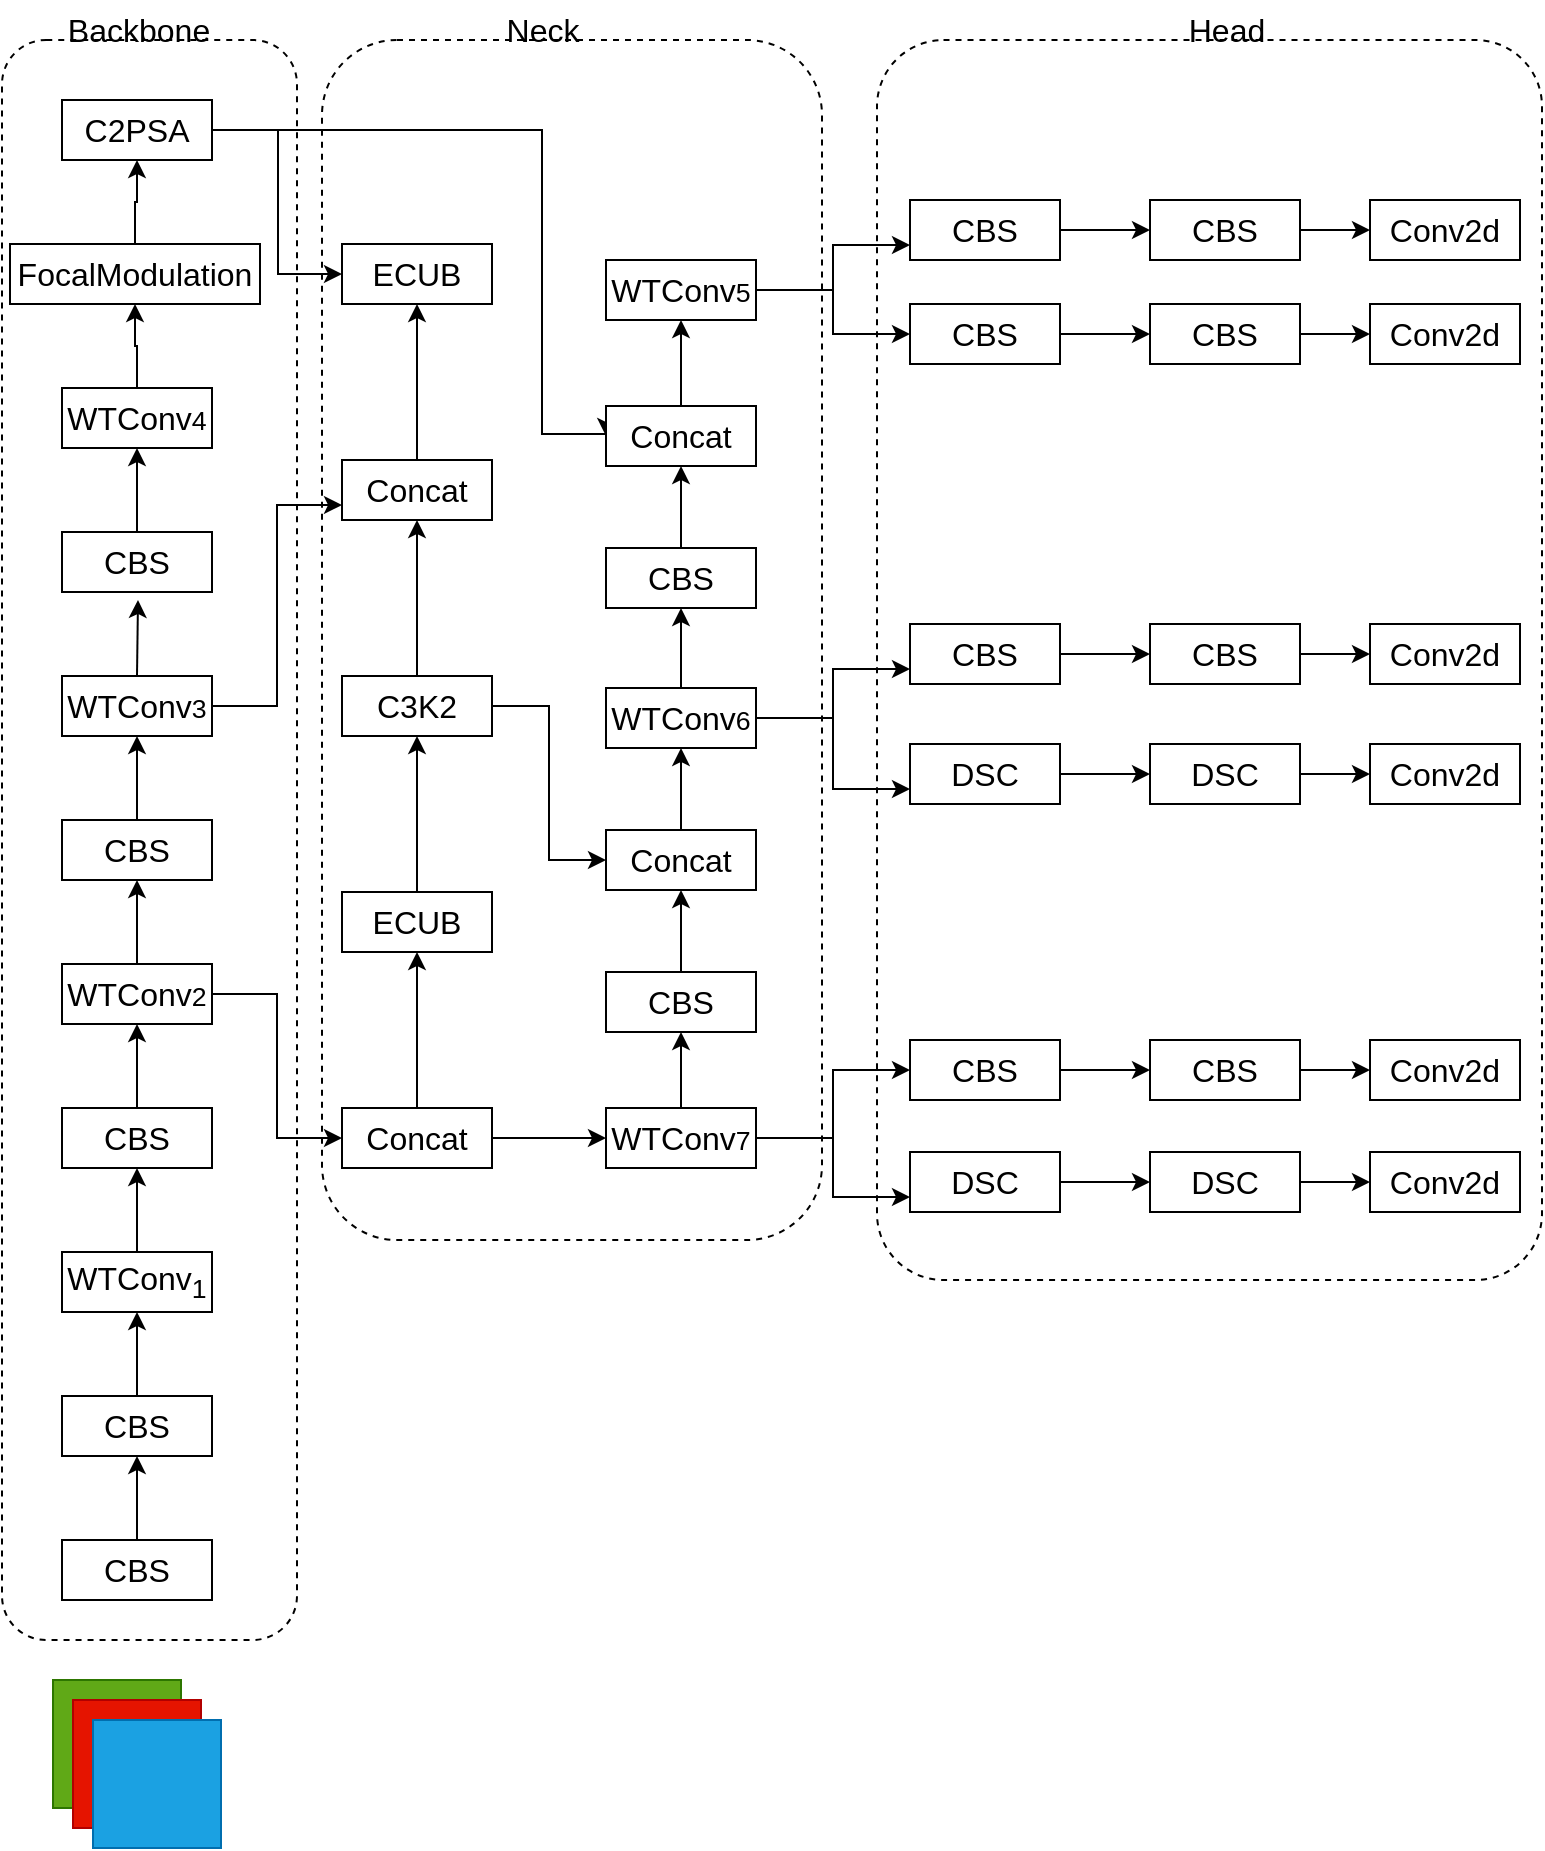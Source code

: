 <mxfile version="26.0.16">
  <diagram name="第 1 页" id="ourI1YcCHOoMs6YP5m4L">
    <mxGraphModel dx="736" dy="1246" grid="1" gridSize="10" guides="1" tooltips="1" connect="1" arrows="1" fold="1" page="1" pageScale="1" pageWidth="827" pageHeight="1169" math="0" shadow="0">
      <root>
        <mxCell id="0" />
        <mxCell id="1" parent="0" />
        <mxCell id="wW0475eGNuNr2B9IRAAF-134" value="" style="rounded=1;whiteSpace=wrap;html=1;fillColor=none;dashed=1;arcSize=10;" vertex="1" parent="1">
          <mxGeometry x="487.5" y="210" width="332.5" height="620" as="geometry" />
        </mxCell>
        <mxCell id="wW0475eGNuNr2B9IRAAF-133" value="" style="rounded=1;whiteSpace=wrap;html=1;fillColor=none;dashed=1;" vertex="1" parent="1">
          <mxGeometry x="210" y="210" width="250" height="600" as="geometry" />
        </mxCell>
        <mxCell id="wW0475eGNuNr2B9IRAAF-23" value="" style="rounded=1;whiteSpace=wrap;html=1;fillColor=none;dashed=1;" vertex="1" parent="1">
          <mxGeometry x="50" y="210" width="147.5" height="800" as="geometry" />
        </mxCell>
        <mxCell id="wW0475eGNuNr2B9IRAAF-55" style="edgeStyle=orthogonalEdgeStyle;rounded=0;orthogonalLoop=1;jettySize=auto;html=1;entryX=0;entryY=0.5;entryDx=0;entryDy=0;" edge="1" parent="1" source="wW0475eGNuNr2B9IRAAF-1" target="wW0475eGNuNr2B9IRAAF-24">
          <mxGeometry relative="1" as="geometry">
            <Array as="points">
              <mxPoint x="188" y="255" />
              <mxPoint x="188" y="327" />
            </Array>
          </mxGeometry>
        </mxCell>
        <mxCell id="wW0475eGNuNr2B9IRAAF-56" style="edgeStyle=orthogonalEdgeStyle;rounded=0;orthogonalLoop=1;jettySize=auto;html=1;entryX=0;entryY=0.5;entryDx=0;entryDy=0;" edge="1" parent="1" source="wW0475eGNuNr2B9IRAAF-1" target="wW0475eGNuNr2B9IRAAF-47">
          <mxGeometry relative="1" as="geometry">
            <Array as="points">
              <mxPoint x="320" y="255" />
              <mxPoint x="320" y="407" />
            </Array>
          </mxGeometry>
        </mxCell>
        <mxCell id="wW0475eGNuNr2B9IRAAF-1" value="C2PSA" style="rounded=0;whiteSpace=wrap;html=1;fontSize=16;" vertex="1" parent="1">
          <mxGeometry x="80" y="240" width="75" height="30" as="geometry" />
        </mxCell>
        <mxCell id="wW0475eGNuNr2B9IRAAF-21" value="" style="edgeStyle=orthogonalEdgeStyle;rounded=0;orthogonalLoop=1;jettySize=auto;html=1;" edge="1" parent="1" source="wW0475eGNuNr2B9IRAAF-2" target="wW0475eGNuNr2B9IRAAF-1">
          <mxGeometry relative="1" as="geometry" />
        </mxCell>
        <mxCell id="wW0475eGNuNr2B9IRAAF-2" value="FocalModulation" style="rounded=0;whiteSpace=wrap;html=1;fontSize=16;" vertex="1" parent="1">
          <mxGeometry x="54" y="312" width="125" height="30" as="geometry" />
        </mxCell>
        <mxCell id="wW0475eGNuNr2B9IRAAF-20" value="" style="edgeStyle=orthogonalEdgeStyle;rounded=0;orthogonalLoop=1;jettySize=auto;html=1;" edge="1" parent="1" source="wW0475eGNuNr2B9IRAAF-3" target="wW0475eGNuNr2B9IRAAF-2">
          <mxGeometry relative="1" as="geometry" />
        </mxCell>
        <mxCell id="wW0475eGNuNr2B9IRAAF-3" value="WTConv&lt;span style=&quot;font-size: 13.333px;&quot;&gt;4&lt;/span&gt;" style="rounded=0;whiteSpace=wrap;html=1;fontSize=16;" vertex="1" parent="1">
          <mxGeometry x="80" y="384" width="75" height="30" as="geometry" />
        </mxCell>
        <mxCell id="wW0475eGNuNr2B9IRAAF-19" value="" style="edgeStyle=orthogonalEdgeStyle;rounded=0;orthogonalLoop=1;jettySize=auto;html=1;" edge="1" parent="1" source="wW0475eGNuNr2B9IRAAF-4" target="wW0475eGNuNr2B9IRAAF-3">
          <mxGeometry relative="1" as="geometry" />
        </mxCell>
        <mxCell id="wW0475eGNuNr2B9IRAAF-4" value="CBS" style="rounded=0;whiteSpace=wrap;html=1;fontSize=16;" vertex="1" parent="1">
          <mxGeometry x="80" y="456" width="75" height="30" as="geometry" />
        </mxCell>
        <mxCell id="wW0475eGNuNr2B9IRAAF-18" style="edgeStyle=orthogonalEdgeStyle;rounded=0;orthogonalLoop=1;jettySize=auto;html=1;exitX=0.5;exitY=0;exitDx=0;exitDy=0;" edge="1" parent="1" source="wW0475eGNuNr2B9IRAAF-5">
          <mxGeometry relative="1" as="geometry">
            <mxPoint x="118" y="490" as="targetPoint" />
          </mxGeometry>
        </mxCell>
        <mxCell id="wW0475eGNuNr2B9IRAAF-54" style="edgeStyle=orthogonalEdgeStyle;rounded=0;orthogonalLoop=1;jettySize=auto;html=1;entryX=0;entryY=0.75;entryDx=0;entryDy=0;" edge="1" parent="1" source="wW0475eGNuNr2B9IRAAF-5" target="wW0475eGNuNr2B9IRAAF-26">
          <mxGeometry relative="1" as="geometry" />
        </mxCell>
        <mxCell id="wW0475eGNuNr2B9IRAAF-5" value="WTConv&lt;span style=&quot;font-size: 13.333px;&quot;&gt;3&lt;/span&gt;" style="rounded=0;whiteSpace=wrap;html=1;fontSize=16;" vertex="1" parent="1">
          <mxGeometry x="80" y="528" width="75" height="30" as="geometry" />
        </mxCell>
        <mxCell id="wW0475eGNuNr2B9IRAAF-17" style="edgeStyle=orthogonalEdgeStyle;rounded=0;orthogonalLoop=1;jettySize=auto;html=1;exitX=0.5;exitY=0;exitDx=0;exitDy=0;" edge="1" parent="1" source="wW0475eGNuNr2B9IRAAF-6" target="wW0475eGNuNr2B9IRAAF-5">
          <mxGeometry relative="1" as="geometry" />
        </mxCell>
        <mxCell id="wW0475eGNuNr2B9IRAAF-6" value="CBS" style="rounded=0;whiteSpace=wrap;html=1;fontSize=16;" vertex="1" parent="1">
          <mxGeometry x="80" y="600" width="75" height="30" as="geometry" />
        </mxCell>
        <mxCell id="wW0475eGNuNr2B9IRAAF-16" style="edgeStyle=orthogonalEdgeStyle;rounded=0;orthogonalLoop=1;jettySize=auto;html=1;exitX=0.5;exitY=0;exitDx=0;exitDy=0;entryX=0.5;entryY=1;entryDx=0;entryDy=0;" edge="1" parent="1" source="wW0475eGNuNr2B9IRAAF-7" target="wW0475eGNuNr2B9IRAAF-6">
          <mxGeometry relative="1" as="geometry" />
        </mxCell>
        <mxCell id="wW0475eGNuNr2B9IRAAF-53" style="edgeStyle=orthogonalEdgeStyle;rounded=0;orthogonalLoop=1;jettySize=auto;html=1;exitX=1;exitY=0.5;exitDx=0;exitDy=0;entryX=0;entryY=0.5;entryDx=0;entryDy=0;" edge="1" parent="1" source="wW0475eGNuNr2B9IRAAF-7" target="wW0475eGNuNr2B9IRAAF-36">
          <mxGeometry relative="1" as="geometry" />
        </mxCell>
        <mxCell id="wW0475eGNuNr2B9IRAAF-7" value="WTConv&lt;span style=&quot;font-size: 13.333px;&quot;&gt;2&lt;/span&gt;" style="rounded=0;whiteSpace=wrap;html=1;fontSize=16;" vertex="1" parent="1">
          <mxGeometry x="80" y="672" width="75" height="30" as="geometry" />
        </mxCell>
        <mxCell id="wW0475eGNuNr2B9IRAAF-15" style="edgeStyle=orthogonalEdgeStyle;rounded=0;orthogonalLoop=1;jettySize=auto;html=1;exitX=0.5;exitY=0;exitDx=0;exitDy=0;entryX=0.5;entryY=1;entryDx=0;entryDy=0;" edge="1" parent="1" source="wW0475eGNuNr2B9IRAAF-8" target="wW0475eGNuNr2B9IRAAF-7">
          <mxGeometry relative="1" as="geometry" />
        </mxCell>
        <mxCell id="wW0475eGNuNr2B9IRAAF-8" value="CBS" style="rounded=0;whiteSpace=wrap;html=1;fontSize=16;" vertex="1" parent="1">
          <mxGeometry x="80" y="744" width="75" height="30" as="geometry" />
        </mxCell>
        <mxCell id="wW0475eGNuNr2B9IRAAF-14" style="edgeStyle=orthogonalEdgeStyle;rounded=0;orthogonalLoop=1;jettySize=auto;html=1;exitX=0.5;exitY=0;exitDx=0;exitDy=0;entryX=0.5;entryY=1;entryDx=0;entryDy=0;" edge="1" parent="1" source="wW0475eGNuNr2B9IRAAF-9" target="wW0475eGNuNr2B9IRAAF-8">
          <mxGeometry relative="1" as="geometry" />
        </mxCell>
        <mxCell id="wW0475eGNuNr2B9IRAAF-9" value="WTConv&lt;sub&gt;1&lt;/sub&gt;" style="rounded=0;whiteSpace=wrap;html=1;fontSize=16;" vertex="1" parent="1">
          <mxGeometry x="80" y="816" width="75" height="30" as="geometry" />
        </mxCell>
        <mxCell id="wW0475eGNuNr2B9IRAAF-13" style="edgeStyle=orthogonalEdgeStyle;rounded=0;orthogonalLoop=1;jettySize=auto;html=1;exitX=0.5;exitY=0;exitDx=0;exitDy=0;entryX=0.5;entryY=1;entryDx=0;entryDy=0;" edge="1" parent="1" source="wW0475eGNuNr2B9IRAAF-10" target="wW0475eGNuNr2B9IRAAF-9">
          <mxGeometry relative="1" as="geometry" />
        </mxCell>
        <mxCell id="wW0475eGNuNr2B9IRAAF-10" value="CBS" style="rounded=0;whiteSpace=wrap;html=1;fontSize=16;" vertex="1" parent="1">
          <mxGeometry x="80" y="888" width="75" height="30" as="geometry" />
        </mxCell>
        <mxCell id="wW0475eGNuNr2B9IRAAF-12" style="edgeStyle=orthogonalEdgeStyle;rounded=0;orthogonalLoop=1;jettySize=auto;html=1;exitX=0.5;exitY=0;exitDx=0;exitDy=0;entryX=0.5;entryY=1;entryDx=0;entryDy=0;" edge="1" parent="1" source="wW0475eGNuNr2B9IRAAF-11" target="wW0475eGNuNr2B9IRAAF-10">
          <mxGeometry relative="1" as="geometry" />
        </mxCell>
        <mxCell id="wW0475eGNuNr2B9IRAAF-11" value="CBS" style="rounded=0;whiteSpace=wrap;html=1;fontSize=16;" vertex="1" parent="1">
          <mxGeometry x="80" y="960" width="75" height="30" as="geometry" />
        </mxCell>
        <mxCell id="wW0475eGNuNr2B9IRAAF-24" value="ECUB" style="rounded=0;whiteSpace=wrap;html=1;fontSize=16;" vertex="1" parent="1">
          <mxGeometry x="220" y="312" width="75" height="30" as="geometry" />
        </mxCell>
        <mxCell id="wW0475eGNuNr2B9IRAAF-25" value="" style="edgeStyle=orthogonalEdgeStyle;rounded=0;orthogonalLoop=1;jettySize=auto;html=1;" edge="1" parent="1" source="wW0475eGNuNr2B9IRAAF-26" target="wW0475eGNuNr2B9IRAAF-24">
          <mxGeometry relative="1" as="geometry" />
        </mxCell>
        <mxCell id="wW0475eGNuNr2B9IRAAF-26" value="Concat" style="rounded=0;whiteSpace=wrap;html=1;fontSize=16;" vertex="1" parent="1">
          <mxGeometry x="220" y="420" width="75" height="30" as="geometry" />
        </mxCell>
        <mxCell id="wW0475eGNuNr2B9IRAAF-125" style="edgeStyle=orthogonalEdgeStyle;rounded=0;orthogonalLoop=1;jettySize=auto;html=1;entryX=0.5;entryY=1;entryDx=0;entryDy=0;" edge="1" parent="1" source="wW0475eGNuNr2B9IRAAF-28" target="wW0475eGNuNr2B9IRAAF-30">
          <mxGeometry relative="1" as="geometry" />
        </mxCell>
        <mxCell id="wW0475eGNuNr2B9IRAAF-28" value="CBS" style="rounded=0;whiteSpace=wrap;html=1;fontSize=16;" vertex="1" parent="1">
          <mxGeometry x="352" y="676" width="75" height="30" as="geometry" />
        </mxCell>
        <mxCell id="wW0475eGNuNr2B9IRAAF-120" value="" style="edgeStyle=orthogonalEdgeStyle;rounded=0;orthogonalLoop=1;jettySize=auto;html=1;" edge="1" parent="1" source="wW0475eGNuNr2B9IRAAF-30" target="wW0475eGNuNr2B9IRAAF-51">
          <mxGeometry relative="1" as="geometry" />
        </mxCell>
        <mxCell id="wW0475eGNuNr2B9IRAAF-30" value="Concat" style="rounded=0;whiteSpace=wrap;html=1;fontSize=16;" vertex="1" parent="1">
          <mxGeometry x="352" y="605" width="75" height="30" as="geometry" />
        </mxCell>
        <mxCell id="wW0475eGNuNr2B9IRAAF-31" style="edgeStyle=orthogonalEdgeStyle;rounded=0;orthogonalLoop=1;jettySize=auto;html=1;exitX=0.5;exitY=0;exitDx=0;exitDy=0;entryX=0.5;entryY=1;entryDx=0;entryDy=0;" edge="1" parent="1" source="wW0475eGNuNr2B9IRAAF-32" target="wW0475eGNuNr2B9IRAAF-26">
          <mxGeometry relative="1" as="geometry">
            <mxPoint x="258" y="562" as="targetPoint" />
          </mxGeometry>
        </mxCell>
        <mxCell id="wW0475eGNuNr2B9IRAAF-57" style="edgeStyle=orthogonalEdgeStyle;rounded=0;orthogonalLoop=1;jettySize=auto;html=1;entryX=0;entryY=0.5;entryDx=0;entryDy=0;" edge="1" parent="1" source="wW0475eGNuNr2B9IRAAF-32" target="wW0475eGNuNr2B9IRAAF-30">
          <mxGeometry relative="1" as="geometry" />
        </mxCell>
        <mxCell id="wW0475eGNuNr2B9IRAAF-32" value="C3K2" style="rounded=0;whiteSpace=wrap;html=1;fontSize=16;" vertex="1" parent="1">
          <mxGeometry x="220" y="528" width="75" height="30" as="geometry" />
        </mxCell>
        <mxCell id="wW0475eGNuNr2B9IRAAF-33" style="edgeStyle=orthogonalEdgeStyle;rounded=0;orthogonalLoop=1;jettySize=auto;html=1;exitX=0.5;exitY=0;exitDx=0;exitDy=0;" edge="1" parent="1" source="wW0475eGNuNr2B9IRAAF-34" target="wW0475eGNuNr2B9IRAAF-32">
          <mxGeometry relative="1" as="geometry" />
        </mxCell>
        <mxCell id="wW0475eGNuNr2B9IRAAF-34" value="ECUB" style="rounded=0;whiteSpace=wrap;html=1;fontSize=16;" vertex="1" parent="1">
          <mxGeometry x="220" y="636" width="75" height="30" as="geometry" />
        </mxCell>
        <mxCell id="wW0475eGNuNr2B9IRAAF-35" style="edgeStyle=orthogonalEdgeStyle;rounded=0;orthogonalLoop=1;jettySize=auto;html=1;exitX=0.5;exitY=0;exitDx=0;exitDy=0;entryX=0.5;entryY=1;entryDx=0;entryDy=0;" edge="1" parent="1" source="wW0475eGNuNr2B9IRAAF-36" target="wW0475eGNuNr2B9IRAAF-34">
          <mxGeometry relative="1" as="geometry" />
        </mxCell>
        <mxCell id="wW0475eGNuNr2B9IRAAF-60" style="edgeStyle=orthogonalEdgeStyle;rounded=0;orthogonalLoop=1;jettySize=auto;html=1;entryX=0;entryY=0.5;entryDx=0;entryDy=0;" edge="1" parent="1" source="wW0475eGNuNr2B9IRAAF-36" target="wW0475eGNuNr2B9IRAAF-52">
          <mxGeometry relative="1" as="geometry" />
        </mxCell>
        <mxCell id="wW0475eGNuNr2B9IRAAF-36" value="Concat" style="rounded=0;whiteSpace=wrap;html=1;fontSize=16;" vertex="1" parent="1">
          <mxGeometry x="220" y="744" width="75" height="30" as="geometry" />
        </mxCell>
        <mxCell id="wW0475eGNuNr2B9IRAAF-116" style="edgeStyle=orthogonalEdgeStyle;rounded=0;orthogonalLoop=1;jettySize=auto;html=1;entryX=0;entryY=0.75;entryDx=0;entryDy=0;" edge="1" parent="1" source="wW0475eGNuNr2B9IRAAF-45" target="wW0475eGNuNr2B9IRAAF-61">
          <mxGeometry relative="1" as="geometry" />
        </mxCell>
        <mxCell id="wW0475eGNuNr2B9IRAAF-117" style="edgeStyle=orthogonalEdgeStyle;rounded=0;orthogonalLoop=1;jettySize=auto;html=1;" edge="1" parent="1" source="wW0475eGNuNr2B9IRAAF-45" target="wW0475eGNuNr2B9IRAAF-92">
          <mxGeometry relative="1" as="geometry" />
        </mxCell>
        <mxCell id="wW0475eGNuNr2B9IRAAF-45" value="WTConv&lt;span style=&quot;font-size: 13.333px;&quot;&gt;5&lt;/span&gt;" style="rounded=0;whiteSpace=wrap;html=1;fontSize=16;" vertex="1" parent="1">
          <mxGeometry x="352" y="320" width="75" height="30" as="geometry" />
        </mxCell>
        <mxCell id="wW0475eGNuNr2B9IRAAF-46" style="edgeStyle=orthogonalEdgeStyle;rounded=0;orthogonalLoop=1;jettySize=auto;html=1;exitX=0.5;exitY=0;exitDx=0;exitDy=0;entryX=0.5;entryY=1;entryDx=0;entryDy=0;" edge="1" parent="1" source="wW0475eGNuNr2B9IRAAF-47" target="wW0475eGNuNr2B9IRAAF-45">
          <mxGeometry relative="1" as="geometry" />
        </mxCell>
        <mxCell id="wW0475eGNuNr2B9IRAAF-47" value="Concat" style="rounded=0;whiteSpace=wrap;html=1;fontSize=16;" vertex="1" parent="1">
          <mxGeometry x="352" y="393" width="75" height="30" as="geometry" />
        </mxCell>
        <mxCell id="wW0475eGNuNr2B9IRAAF-48" style="edgeStyle=orthogonalEdgeStyle;rounded=0;orthogonalLoop=1;jettySize=auto;html=1;exitX=0.5;exitY=0;exitDx=0;exitDy=0;entryX=0.5;entryY=1;entryDx=0;entryDy=0;" edge="1" parent="1" source="wW0475eGNuNr2B9IRAAF-49" target="wW0475eGNuNr2B9IRAAF-47">
          <mxGeometry relative="1" as="geometry" />
        </mxCell>
        <mxCell id="wW0475eGNuNr2B9IRAAF-49" value="CBS" style="rounded=0;whiteSpace=wrap;html=1;fontSize=16;" vertex="1" parent="1">
          <mxGeometry x="352" y="464" width="75" height="30" as="geometry" />
        </mxCell>
        <mxCell id="wW0475eGNuNr2B9IRAAF-50" style="edgeStyle=orthogonalEdgeStyle;rounded=0;orthogonalLoop=1;jettySize=auto;html=1;exitX=0.5;exitY=0;exitDx=0;exitDy=0;entryX=0.5;entryY=1;entryDx=0;entryDy=0;" edge="1" parent="1" source="wW0475eGNuNr2B9IRAAF-51" target="wW0475eGNuNr2B9IRAAF-49">
          <mxGeometry relative="1" as="geometry" />
        </mxCell>
        <mxCell id="wW0475eGNuNr2B9IRAAF-126" style="edgeStyle=orthogonalEdgeStyle;rounded=0;orthogonalLoop=1;jettySize=auto;html=1;entryX=0;entryY=0.75;entryDx=0;entryDy=0;" edge="1" parent="1" source="wW0475eGNuNr2B9IRAAF-51" target="wW0475eGNuNr2B9IRAAF-97">
          <mxGeometry relative="1" as="geometry" />
        </mxCell>
        <mxCell id="wW0475eGNuNr2B9IRAAF-127" style="edgeStyle=orthogonalEdgeStyle;rounded=0;orthogonalLoop=1;jettySize=auto;html=1;entryX=0;entryY=0.75;entryDx=0;entryDy=0;" edge="1" parent="1" source="wW0475eGNuNr2B9IRAAF-51" target="wW0475eGNuNr2B9IRAAF-102">
          <mxGeometry relative="1" as="geometry" />
        </mxCell>
        <mxCell id="wW0475eGNuNr2B9IRAAF-51" value="WTConv&lt;span style=&quot;font-size: 13.333px;&quot;&gt;6&lt;/span&gt;" style="rounded=0;whiteSpace=wrap;html=1;fontSize=16;" vertex="1" parent="1">
          <mxGeometry x="352" y="534" width="75" height="30" as="geometry" />
        </mxCell>
        <mxCell id="wW0475eGNuNr2B9IRAAF-124" style="edgeStyle=orthogonalEdgeStyle;rounded=0;orthogonalLoop=1;jettySize=auto;html=1;entryX=0.5;entryY=1;entryDx=0;entryDy=0;" edge="1" parent="1" source="wW0475eGNuNr2B9IRAAF-52" target="wW0475eGNuNr2B9IRAAF-28">
          <mxGeometry relative="1" as="geometry" />
        </mxCell>
        <mxCell id="wW0475eGNuNr2B9IRAAF-128" style="edgeStyle=orthogonalEdgeStyle;rounded=0;orthogonalLoop=1;jettySize=auto;html=1;entryX=0;entryY=0.5;entryDx=0;entryDy=0;" edge="1" parent="1" source="wW0475eGNuNr2B9IRAAF-52" target="wW0475eGNuNr2B9IRAAF-107">
          <mxGeometry relative="1" as="geometry" />
        </mxCell>
        <mxCell id="wW0475eGNuNr2B9IRAAF-129" style="edgeStyle=orthogonalEdgeStyle;rounded=0;orthogonalLoop=1;jettySize=auto;html=1;entryX=0;entryY=0.75;entryDx=0;entryDy=0;" edge="1" parent="1" source="wW0475eGNuNr2B9IRAAF-52" target="wW0475eGNuNr2B9IRAAF-112">
          <mxGeometry relative="1" as="geometry" />
        </mxCell>
        <mxCell id="wW0475eGNuNr2B9IRAAF-52" value="WTConv&lt;span style=&quot;font-size: 13.333px;&quot;&gt;7&lt;/span&gt;" style="rounded=0;whiteSpace=wrap;html=1;fontSize=16;" vertex="1" parent="1">
          <mxGeometry x="352" y="744" width="75" height="30" as="geometry" />
        </mxCell>
        <mxCell id="wW0475eGNuNr2B9IRAAF-64" value="" style="edgeStyle=orthogonalEdgeStyle;rounded=0;orthogonalLoop=1;jettySize=auto;html=1;" edge="1" parent="1" source="wW0475eGNuNr2B9IRAAF-61" target="wW0475eGNuNr2B9IRAAF-63">
          <mxGeometry relative="1" as="geometry" />
        </mxCell>
        <mxCell id="wW0475eGNuNr2B9IRAAF-61" value="CBS" style="rounded=0;whiteSpace=wrap;html=1;fontSize=16;" vertex="1" parent="1">
          <mxGeometry x="504" y="290" width="75" height="30" as="geometry" />
        </mxCell>
        <mxCell id="wW0475eGNuNr2B9IRAAF-62" value="Conv2d" style="rounded=0;whiteSpace=wrap;html=1;fontSize=16;" vertex="1" parent="1">
          <mxGeometry x="734" y="290" width="75" height="30" as="geometry" />
        </mxCell>
        <mxCell id="wW0475eGNuNr2B9IRAAF-65" value="" style="edgeStyle=orthogonalEdgeStyle;rounded=0;orthogonalLoop=1;jettySize=auto;html=1;" edge="1" parent="1" source="wW0475eGNuNr2B9IRAAF-63" target="wW0475eGNuNr2B9IRAAF-62">
          <mxGeometry relative="1" as="geometry" />
        </mxCell>
        <mxCell id="wW0475eGNuNr2B9IRAAF-63" value="CBS" style="rounded=0;whiteSpace=wrap;html=1;fontSize=16;" vertex="1" parent="1">
          <mxGeometry x="624" y="290" width="75" height="30" as="geometry" />
        </mxCell>
        <mxCell id="wW0475eGNuNr2B9IRAAF-91" value="" style="edgeStyle=orthogonalEdgeStyle;rounded=0;orthogonalLoop=1;jettySize=auto;html=1;" edge="1" parent="1" source="wW0475eGNuNr2B9IRAAF-92" target="wW0475eGNuNr2B9IRAAF-95">
          <mxGeometry relative="1" as="geometry" />
        </mxCell>
        <mxCell id="wW0475eGNuNr2B9IRAAF-92" value="CBS" style="rounded=0;whiteSpace=wrap;html=1;fontSize=16;" vertex="1" parent="1">
          <mxGeometry x="504" y="342" width="75" height="30" as="geometry" />
        </mxCell>
        <mxCell id="wW0475eGNuNr2B9IRAAF-93" value="Conv2d" style="rounded=0;whiteSpace=wrap;html=1;fontSize=16;" vertex="1" parent="1">
          <mxGeometry x="734" y="342" width="75" height="30" as="geometry" />
        </mxCell>
        <mxCell id="wW0475eGNuNr2B9IRAAF-94" value="" style="edgeStyle=orthogonalEdgeStyle;rounded=0;orthogonalLoop=1;jettySize=auto;html=1;" edge="1" parent="1" source="wW0475eGNuNr2B9IRAAF-95" target="wW0475eGNuNr2B9IRAAF-93">
          <mxGeometry relative="1" as="geometry" />
        </mxCell>
        <mxCell id="wW0475eGNuNr2B9IRAAF-95" value="CBS" style="rounded=0;whiteSpace=wrap;html=1;fontSize=16;" vertex="1" parent="1">
          <mxGeometry x="624" y="342" width="75" height="30" as="geometry" />
        </mxCell>
        <mxCell id="wW0475eGNuNr2B9IRAAF-96" value="" style="edgeStyle=orthogonalEdgeStyle;rounded=0;orthogonalLoop=1;jettySize=auto;html=1;" edge="1" parent="1" source="wW0475eGNuNr2B9IRAAF-97" target="wW0475eGNuNr2B9IRAAF-100">
          <mxGeometry relative="1" as="geometry" />
        </mxCell>
        <mxCell id="wW0475eGNuNr2B9IRAAF-97" value="CBS" style="rounded=0;whiteSpace=wrap;html=1;fontSize=16;" vertex="1" parent="1">
          <mxGeometry x="504" y="502" width="75" height="30" as="geometry" />
        </mxCell>
        <mxCell id="wW0475eGNuNr2B9IRAAF-98" value="Conv2d" style="rounded=0;whiteSpace=wrap;html=1;fontSize=16;" vertex="1" parent="1">
          <mxGeometry x="734" y="502" width="75" height="30" as="geometry" />
        </mxCell>
        <mxCell id="wW0475eGNuNr2B9IRAAF-99" value="" style="edgeStyle=orthogonalEdgeStyle;rounded=0;orthogonalLoop=1;jettySize=auto;html=1;" edge="1" parent="1" source="wW0475eGNuNr2B9IRAAF-100" target="wW0475eGNuNr2B9IRAAF-98">
          <mxGeometry relative="1" as="geometry" />
        </mxCell>
        <mxCell id="wW0475eGNuNr2B9IRAAF-100" value="CBS" style="rounded=0;whiteSpace=wrap;html=1;fontSize=16;" vertex="1" parent="1">
          <mxGeometry x="624" y="502" width="75" height="30" as="geometry" />
        </mxCell>
        <mxCell id="wW0475eGNuNr2B9IRAAF-101" value="" style="edgeStyle=orthogonalEdgeStyle;rounded=0;orthogonalLoop=1;jettySize=auto;html=1;" edge="1" parent="1" source="wW0475eGNuNr2B9IRAAF-102" target="wW0475eGNuNr2B9IRAAF-105">
          <mxGeometry relative="1" as="geometry" />
        </mxCell>
        <mxCell id="wW0475eGNuNr2B9IRAAF-102" value="DSC" style="rounded=0;whiteSpace=wrap;html=1;fontSize=16;" vertex="1" parent="1">
          <mxGeometry x="504" y="562" width="75" height="30" as="geometry" />
        </mxCell>
        <mxCell id="wW0475eGNuNr2B9IRAAF-103" value="Conv2d" style="rounded=0;whiteSpace=wrap;html=1;fontSize=16;" vertex="1" parent="1">
          <mxGeometry x="734" y="562" width="75" height="30" as="geometry" />
        </mxCell>
        <mxCell id="wW0475eGNuNr2B9IRAAF-104" value="" style="edgeStyle=orthogonalEdgeStyle;rounded=0;orthogonalLoop=1;jettySize=auto;html=1;" edge="1" parent="1" source="wW0475eGNuNr2B9IRAAF-105" target="wW0475eGNuNr2B9IRAAF-103">
          <mxGeometry relative="1" as="geometry" />
        </mxCell>
        <mxCell id="wW0475eGNuNr2B9IRAAF-105" value="DSC" style="rounded=0;whiteSpace=wrap;html=1;fontSize=16;" vertex="1" parent="1">
          <mxGeometry x="624" y="562" width="75" height="30" as="geometry" />
        </mxCell>
        <mxCell id="wW0475eGNuNr2B9IRAAF-106" value="" style="edgeStyle=orthogonalEdgeStyle;rounded=0;orthogonalLoop=1;jettySize=auto;html=1;" edge="1" parent="1" source="wW0475eGNuNr2B9IRAAF-107" target="wW0475eGNuNr2B9IRAAF-110">
          <mxGeometry relative="1" as="geometry" />
        </mxCell>
        <mxCell id="wW0475eGNuNr2B9IRAAF-107" value="CBS" style="rounded=0;whiteSpace=wrap;html=1;fontSize=16;" vertex="1" parent="1">
          <mxGeometry x="504" y="710" width="75" height="30" as="geometry" />
        </mxCell>
        <mxCell id="wW0475eGNuNr2B9IRAAF-108" value="Conv2d" style="rounded=0;whiteSpace=wrap;html=1;fontSize=16;" vertex="1" parent="1">
          <mxGeometry x="734" y="710" width="75" height="30" as="geometry" />
        </mxCell>
        <mxCell id="wW0475eGNuNr2B9IRAAF-109" value="" style="edgeStyle=orthogonalEdgeStyle;rounded=0;orthogonalLoop=1;jettySize=auto;html=1;" edge="1" parent="1" source="wW0475eGNuNr2B9IRAAF-110" target="wW0475eGNuNr2B9IRAAF-108">
          <mxGeometry relative="1" as="geometry" />
        </mxCell>
        <mxCell id="wW0475eGNuNr2B9IRAAF-110" value="CBS" style="rounded=0;whiteSpace=wrap;html=1;fontSize=16;" vertex="1" parent="1">
          <mxGeometry x="624" y="710" width="75" height="30" as="geometry" />
        </mxCell>
        <mxCell id="wW0475eGNuNr2B9IRAAF-111" value="" style="edgeStyle=orthogonalEdgeStyle;rounded=0;orthogonalLoop=1;jettySize=auto;html=1;" edge="1" parent="1" source="wW0475eGNuNr2B9IRAAF-112" target="wW0475eGNuNr2B9IRAAF-115">
          <mxGeometry relative="1" as="geometry" />
        </mxCell>
        <mxCell id="wW0475eGNuNr2B9IRAAF-112" value="DSC" style="rounded=0;whiteSpace=wrap;html=1;fontSize=16;" vertex="1" parent="1">
          <mxGeometry x="504" y="766" width="75" height="30" as="geometry" />
        </mxCell>
        <mxCell id="wW0475eGNuNr2B9IRAAF-113" value="Conv2d" style="rounded=0;whiteSpace=wrap;html=1;fontSize=16;" vertex="1" parent="1">
          <mxGeometry x="734" y="766" width="75" height="30" as="geometry" />
        </mxCell>
        <mxCell id="wW0475eGNuNr2B9IRAAF-114" value="" style="edgeStyle=orthogonalEdgeStyle;rounded=0;orthogonalLoop=1;jettySize=auto;html=1;" edge="1" parent="1" source="wW0475eGNuNr2B9IRAAF-115" target="wW0475eGNuNr2B9IRAAF-113">
          <mxGeometry relative="1" as="geometry" />
        </mxCell>
        <mxCell id="wW0475eGNuNr2B9IRAAF-115" value="DSC" style="rounded=0;whiteSpace=wrap;html=1;fontSize=16;" vertex="1" parent="1">
          <mxGeometry x="624" y="766" width="75" height="30" as="geometry" />
        </mxCell>
        <mxCell id="wW0475eGNuNr2B9IRAAF-130" value="" style="rounded=0;whiteSpace=wrap;html=1;fillColor=#60a917;fontColor=#ffffff;strokeColor=#2D7600;" vertex="1" parent="1">
          <mxGeometry x="75.5" y="1030" width="64" height="64" as="geometry" />
        </mxCell>
        <mxCell id="wW0475eGNuNr2B9IRAAF-131" value="" style="rounded=0;whiteSpace=wrap;html=1;fillColor=#e51400;fontColor=#ffffff;strokeColor=#B20000;" vertex="1" parent="1">
          <mxGeometry x="85.5" y="1040" width="64" height="64" as="geometry" />
        </mxCell>
        <mxCell id="wW0475eGNuNr2B9IRAAF-132" value="" style="rounded=0;whiteSpace=wrap;html=1;fillColor=#1ba1e2;fontColor=#ffffff;strokeColor=#006EAF;" vertex="1" parent="1">
          <mxGeometry x="95.5" y="1050" width="64" height="64" as="geometry" />
        </mxCell>
        <mxCell id="wW0475eGNuNr2B9IRAAF-135" value="Backbone" style="text;html=1;align=center;verticalAlign=middle;resizable=0;points=[];autosize=1;strokeColor=none;fillColor=none;fontSize=16;" vertex="1" parent="1">
          <mxGeometry x="72.5" y="190" width="90" height="30" as="geometry" />
        </mxCell>
        <mxCell id="wW0475eGNuNr2B9IRAAF-136" value="Neck" style="text;html=1;align=center;verticalAlign=middle;resizable=0;points=[];autosize=1;strokeColor=none;fillColor=none;fontSize=16;" vertex="1" parent="1">
          <mxGeometry x="290" y="190" width="60" height="30" as="geometry" />
        </mxCell>
        <mxCell id="wW0475eGNuNr2B9IRAAF-137" value="&lt;font style=&quot;font-size: 16px;&quot;&gt;Head&lt;/font&gt;" style="text;html=1;align=center;verticalAlign=middle;resizable=0;points=[];autosize=1;strokeColor=none;fillColor=none;" vertex="1" parent="1">
          <mxGeometry x="631.5" y="190" width="60" height="30" as="geometry" />
        </mxCell>
      </root>
    </mxGraphModel>
  </diagram>
</mxfile>
